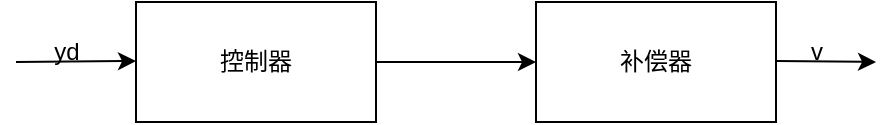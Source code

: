 <mxfile version="25.0.1">
  <diagram name="第 1 页" id="Pl0USERs3ZIvRobN5dYs">
    <mxGraphModel dx="2105" dy="865" grid="1" gridSize="10" guides="1" tooltips="1" connect="1" arrows="1" fold="1" page="1" pageScale="1" pageWidth="90" pageHeight="160" math="0" shadow="0">
      <root>
        <mxCell id="0" />
        <mxCell id="1" parent="0" />
        <mxCell id="WtQtnvdLUTvxmisgS4Vo-3" value="" style="edgeStyle=orthogonalEdgeStyle;rounded=0;orthogonalLoop=1;jettySize=auto;html=1;" edge="1" parent="1" source="WtQtnvdLUTvxmisgS4Vo-1" target="WtQtnvdLUTvxmisgS4Vo-2">
          <mxGeometry relative="1" as="geometry" />
        </mxCell>
        <mxCell id="WtQtnvdLUTvxmisgS4Vo-1" value="控制器" style="rounded=0;whiteSpace=wrap;html=1;" vertex="1" parent="1">
          <mxGeometry x="390" y="530" width="120" height="60" as="geometry" />
        </mxCell>
        <mxCell id="WtQtnvdLUTvxmisgS4Vo-2" value="补偿器" style="rounded=0;whiteSpace=wrap;html=1;" vertex="1" parent="1">
          <mxGeometry x="590" y="530" width="120" height="60" as="geometry" />
        </mxCell>
        <mxCell id="WtQtnvdLUTvxmisgS4Vo-4" value="" style="endArrow=classic;html=1;rounded=0;" edge="1" parent="1">
          <mxGeometry width="50" height="50" relative="1" as="geometry">
            <mxPoint x="330" y="560" as="sourcePoint" />
            <mxPoint x="390" y="559.5" as="targetPoint" />
          </mxGeometry>
        </mxCell>
        <mxCell id="WtQtnvdLUTvxmisgS4Vo-5" value="" style="endArrow=classic;html=1;rounded=0;" edge="1" parent="1">
          <mxGeometry width="50" height="50" relative="1" as="geometry">
            <mxPoint x="710" y="559.5" as="sourcePoint" />
            <mxPoint x="760" y="560" as="targetPoint" />
          </mxGeometry>
        </mxCell>
        <mxCell id="WtQtnvdLUTvxmisgS4Vo-6" value="yd" style="text;html=1;align=center;verticalAlign=middle;resizable=0;points=[];autosize=1;strokeColor=none;fillColor=none;" vertex="1" parent="1">
          <mxGeometry x="335" y="540" width="40" height="30" as="geometry" />
        </mxCell>
        <mxCell id="WtQtnvdLUTvxmisgS4Vo-7" value="v" style="text;html=1;align=center;verticalAlign=middle;resizable=0;points=[];autosize=1;strokeColor=none;fillColor=none;" vertex="1" parent="1">
          <mxGeometry x="715" y="540" width="30" height="30" as="geometry" />
        </mxCell>
      </root>
    </mxGraphModel>
  </diagram>
</mxfile>

